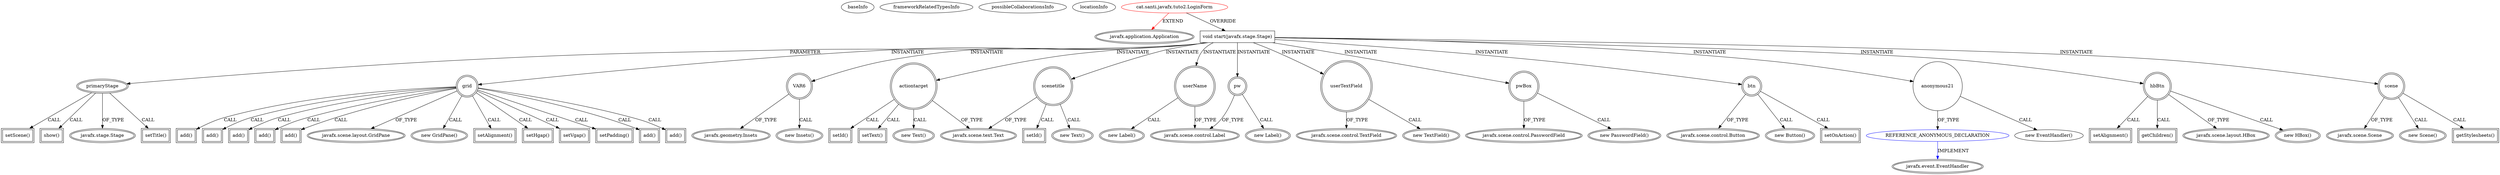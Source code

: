 digraph {
baseInfo[graphId=4095,category="extension_graph",isAnonymous=false,possibleRelation=true]
frameworkRelatedTypesInfo[0="javafx.application.Application"]
possibleCollaborationsInfo[0="4095~OVERRIDING_METHOD_DECLARATION-INSTANTIATION-~javafx.application.Application ~javafx.event.EventHandler ~false~true"]
locationInfo[projectName="santi-gonzalez-javafx-tutos",filePath="/santi-gonzalez-javafx-tutos/javafx-tutos-master/JavaFXLoginForm/src/cat/santi/javafx/tuto2/LoginForm.java",contextSignature="LoginForm",graphId="4095"]
0[label="cat.santi.javafx.tuto2.LoginForm",vertexType="ROOT_CLIENT_CLASS_DECLARATION",isFrameworkType=false,color=red]
1[label="javafx.application.Application",vertexType="FRAMEWORK_CLASS_TYPE",isFrameworkType=true,peripheries=2]
2[label="void start(javafx.stage.Stage)",vertexType="OVERRIDING_METHOD_DECLARATION",isFrameworkType=false,shape=box]
3[label="primaryStage",vertexType="PARAMETER_DECLARATION",isFrameworkType=true,peripheries=2]
4[label="javafx.stage.Stage",vertexType="FRAMEWORK_CLASS_TYPE",isFrameworkType=true,peripheries=2]
6[label="setTitle()",vertexType="INSIDE_CALL",isFrameworkType=true,peripheries=2,shape=box]
8[label="grid",vertexType="VARIABLE_EXPRESION",isFrameworkType=true,peripheries=2,shape=circle]
9[label="javafx.scene.layout.GridPane",vertexType="FRAMEWORK_CLASS_TYPE",isFrameworkType=true,peripheries=2]
7[label="new GridPane()",vertexType="CONSTRUCTOR_CALL",isFrameworkType=true,peripheries=2]
11[label="setAlignment()",vertexType="INSIDE_CALL",isFrameworkType=true,peripheries=2,shape=box]
13[label="setHgap()",vertexType="INSIDE_CALL",isFrameworkType=true,peripheries=2,shape=box]
15[label="setVgap()",vertexType="INSIDE_CALL",isFrameworkType=true,peripheries=2,shape=box]
17[label="setPadding()",vertexType="INSIDE_CALL",isFrameworkType=true,peripheries=2,shape=box]
19[label="VAR6",vertexType="VARIABLE_EXPRESION",isFrameworkType=true,peripheries=2,shape=circle]
20[label="javafx.geometry.Insets",vertexType="FRAMEWORK_CLASS_TYPE",isFrameworkType=true,peripheries=2]
18[label="new Insets()",vertexType="CONSTRUCTOR_CALL",isFrameworkType=true,peripheries=2]
22[label="scenetitle",vertexType="VARIABLE_EXPRESION",isFrameworkType=true,peripheries=2,shape=circle]
23[label="javafx.scene.text.Text",vertexType="FRAMEWORK_CLASS_TYPE",isFrameworkType=true,peripheries=2]
21[label="new Text()",vertexType="CONSTRUCTOR_CALL",isFrameworkType=true,peripheries=2]
25[label="setId()",vertexType="INSIDE_CALL",isFrameworkType=true,peripheries=2,shape=box]
27[label="add()",vertexType="INSIDE_CALL",isFrameworkType=true,peripheries=2,shape=box]
29[label="userName",vertexType="VARIABLE_EXPRESION",isFrameworkType=true,peripheries=2,shape=circle]
30[label="javafx.scene.control.Label",vertexType="FRAMEWORK_CLASS_TYPE",isFrameworkType=true,peripheries=2]
28[label="new Label()",vertexType="CONSTRUCTOR_CALL",isFrameworkType=true,peripheries=2]
32[label="add()",vertexType="INSIDE_CALL",isFrameworkType=true,peripheries=2,shape=box]
34[label="userTextField",vertexType="VARIABLE_EXPRESION",isFrameworkType=true,peripheries=2,shape=circle]
35[label="javafx.scene.control.TextField",vertexType="FRAMEWORK_CLASS_TYPE",isFrameworkType=true,peripheries=2]
33[label="new TextField()",vertexType="CONSTRUCTOR_CALL",isFrameworkType=true,peripheries=2]
37[label="add()",vertexType="INSIDE_CALL",isFrameworkType=true,peripheries=2,shape=box]
39[label="pw",vertexType="VARIABLE_EXPRESION",isFrameworkType=true,peripheries=2,shape=circle]
38[label="new Label()",vertexType="CONSTRUCTOR_CALL",isFrameworkType=true,peripheries=2]
42[label="add()",vertexType="INSIDE_CALL",isFrameworkType=true,peripheries=2,shape=box]
44[label="pwBox",vertexType="VARIABLE_EXPRESION",isFrameworkType=true,peripheries=2,shape=circle]
45[label="javafx.scene.control.PasswordField",vertexType="FRAMEWORK_CLASS_TYPE",isFrameworkType=true,peripheries=2]
43[label="new PasswordField()",vertexType="CONSTRUCTOR_CALL",isFrameworkType=true,peripheries=2]
47[label="add()",vertexType="INSIDE_CALL",isFrameworkType=true,peripheries=2,shape=box]
49[label="actiontarget",vertexType="VARIABLE_EXPRESION",isFrameworkType=true,peripheries=2,shape=circle]
48[label="new Text()",vertexType="CONSTRUCTOR_CALL",isFrameworkType=true,peripheries=2]
52[label="btn",vertexType="VARIABLE_EXPRESION",isFrameworkType=true,peripheries=2,shape=circle]
53[label="javafx.scene.control.Button",vertexType="FRAMEWORK_CLASS_TYPE",isFrameworkType=true,peripheries=2]
51[label="new Button()",vertexType="CONSTRUCTOR_CALL",isFrameworkType=true,peripheries=2]
55[label="setOnAction()",vertexType="INSIDE_CALL",isFrameworkType=true,peripheries=2,shape=box]
57[label="anonymous21",vertexType="VARIABLE_EXPRESION",isFrameworkType=false,shape=circle]
58[label="REFERENCE_ANONYMOUS_DECLARATION",vertexType="REFERENCE_ANONYMOUS_DECLARATION",isFrameworkType=false,color=blue]
59[label="javafx.event.EventHandler",vertexType="FRAMEWORK_INTERFACE_TYPE",isFrameworkType=true,peripheries=2]
56[label="new EventHandler()",vertexType="CONSTRUCTOR_CALL",isFrameworkType=false]
61[label="setId()",vertexType="INSIDE_CALL",isFrameworkType=true,peripheries=2,shape=box]
63[label="setText()",vertexType="INSIDE_CALL",isFrameworkType=true,peripheries=2,shape=box]
65[label="hbBtn",vertexType="VARIABLE_EXPRESION",isFrameworkType=true,peripheries=2,shape=circle]
66[label="javafx.scene.layout.HBox",vertexType="FRAMEWORK_CLASS_TYPE",isFrameworkType=true,peripheries=2]
64[label="new HBox()",vertexType="CONSTRUCTOR_CALL",isFrameworkType=true,peripheries=2]
68[label="setAlignment()",vertexType="INSIDE_CALL",isFrameworkType=true,peripheries=2,shape=box]
70[label="getChildren()",vertexType="INSIDE_CALL",isFrameworkType=true,peripheries=2,shape=box]
72[label="add()",vertexType="INSIDE_CALL",isFrameworkType=true,peripheries=2,shape=box]
74[label="add()",vertexType="INSIDE_CALL",isFrameworkType=true,peripheries=2,shape=box]
76[label="scene",vertexType="VARIABLE_EXPRESION",isFrameworkType=true,peripheries=2,shape=circle]
77[label="javafx.scene.Scene",vertexType="FRAMEWORK_CLASS_TYPE",isFrameworkType=true,peripheries=2]
75[label="new Scene()",vertexType="CONSTRUCTOR_CALL",isFrameworkType=true,peripheries=2]
79[label="setScene()",vertexType="INSIDE_CALL",isFrameworkType=true,peripheries=2,shape=box]
81[label="getStylesheets()",vertexType="INSIDE_CALL",isFrameworkType=true,peripheries=2,shape=box]
83[label="show()",vertexType="INSIDE_CALL",isFrameworkType=true,peripheries=2,shape=box]
0->1[label="EXTEND",color=red]
0->2[label="OVERRIDE"]
3->4[label="OF_TYPE"]
2->3[label="PARAMETER"]
3->6[label="CALL"]
2->8[label="INSTANTIATE"]
8->9[label="OF_TYPE"]
8->7[label="CALL"]
8->11[label="CALL"]
8->13[label="CALL"]
8->15[label="CALL"]
8->17[label="CALL"]
2->19[label="INSTANTIATE"]
19->20[label="OF_TYPE"]
19->18[label="CALL"]
2->22[label="INSTANTIATE"]
22->23[label="OF_TYPE"]
22->21[label="CALL"]
22->25[label="CALL"]
8->27[label="CALL"]
2->29[label="INSTANTIATE"]
29->30[label="OF_TYPE"]
29->28[label="CALL"]
8->32[label="CALL"]
2->34[label="INSTANTIATE"]
34->35[label="OF_TYPE"]
34->33[label="CALL"]
8->37[label="CALL"]
2->39[label="INSTANTIATE"]
39->30[label="OF_TYPE"]
39->38[label="CALL"]
8->42[label="CALL"]
2->44[label="INSTANTIATE"]
44->45[label="OF_TYPE"]
44->43[label="CALL"]
8->47[label="CALL"]
2->49[label="INSTANTIATE"]
49->23[label="OF_TYPE"]
49->48[label="CALL"]
2->52[label="INSTANTIATE"]
52->53[label="OF_TYPE"]
52->51[label="CALL"]
52->55[label="CALL"]
2->57[label="INSTANTIATE"]
58->59[label="IMPLEMENT",color=blue]
57->58[label="OF_TYPE"]
57->56[label="CALL"]
49->61[label="CALL"]
49->63[label="CALL"]
2->65[label="INSTANTIATE"]
65->66[label="OF_TYPE"]
65->64[label="CALL"]
65->68[label="CALL"]
65->70[label="CALL"]
8->72[label="CALL"]
8->74[label="CALL"]
2->76[label="INSTANTIATE"]
76->77[label="OF_TYPE"]
76->75[label="CALL"]
3->79[label="CALL"]
76->81[label="CALL"]
3->83[label="CALL"]
}
